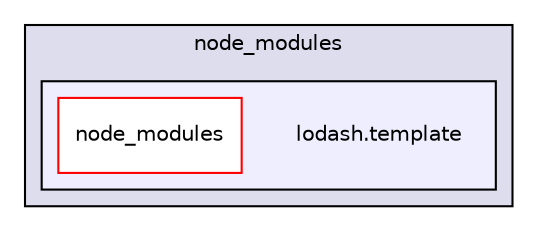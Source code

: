 digraph "gulp-src/node_modules/gulp/node_modules/gulp-util/node_modules/lodash.template" {
  compound=true
  node [ fontsize="10", fontname="Helvetica"];
  edge [ labelfontsize="10", labelfontname="Helvetica"];
  subgraph clusterdir_3665a320f1b852b34553bfddb887f40d {
    graph [ bgcolor="#ddddee", pencolor="black", label="node_modules" fontname="Helvetica", fontsize="10", URL="dir_3665a320f1b852b34553bfddb887f40d.html"]
  subgraph clusterdir_00e5a9b699c1119de0a72a1e8e998c09 {
    graph [ bgcolor="#eeeeff", pencolor="black", label="" URL="dir_00e5a9b699c1119de0a72a1e8e998c09.html"];
    dir_00e5a9b699c1119de0a72a1e8e998c09 [shape=plaintext label="lodash.template"];
    dir_344bc0b0c256049750c2768880d1d4ed [shape=box label="node_modules" color="red" fillcolor="white" style="filled" URL="dir_344bc0b0c256049750c2768880d1d4ed.html"];
  }
  }
}

